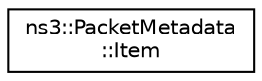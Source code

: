 digraph "Graphical Class Hierarchy"
{
 // LATEX_PDF_SIZE
  edge [fontname="Helvetica",fontsize="10",labelfontname="Helvetica",labelfontsize="10"];
  node [fontname="Helvetica",fontsize="10",shape=record];
  rankdir="LR";
  Node0 [label="ns3::PacketMetadata\l::Item",height=0.2,width=0.4,color="black", fillcolor="white", style="filled",URL="$structns3_1_1_packet_metadata_1_1_item.html",tooltip="structure describing a packet metadata item"];
}

